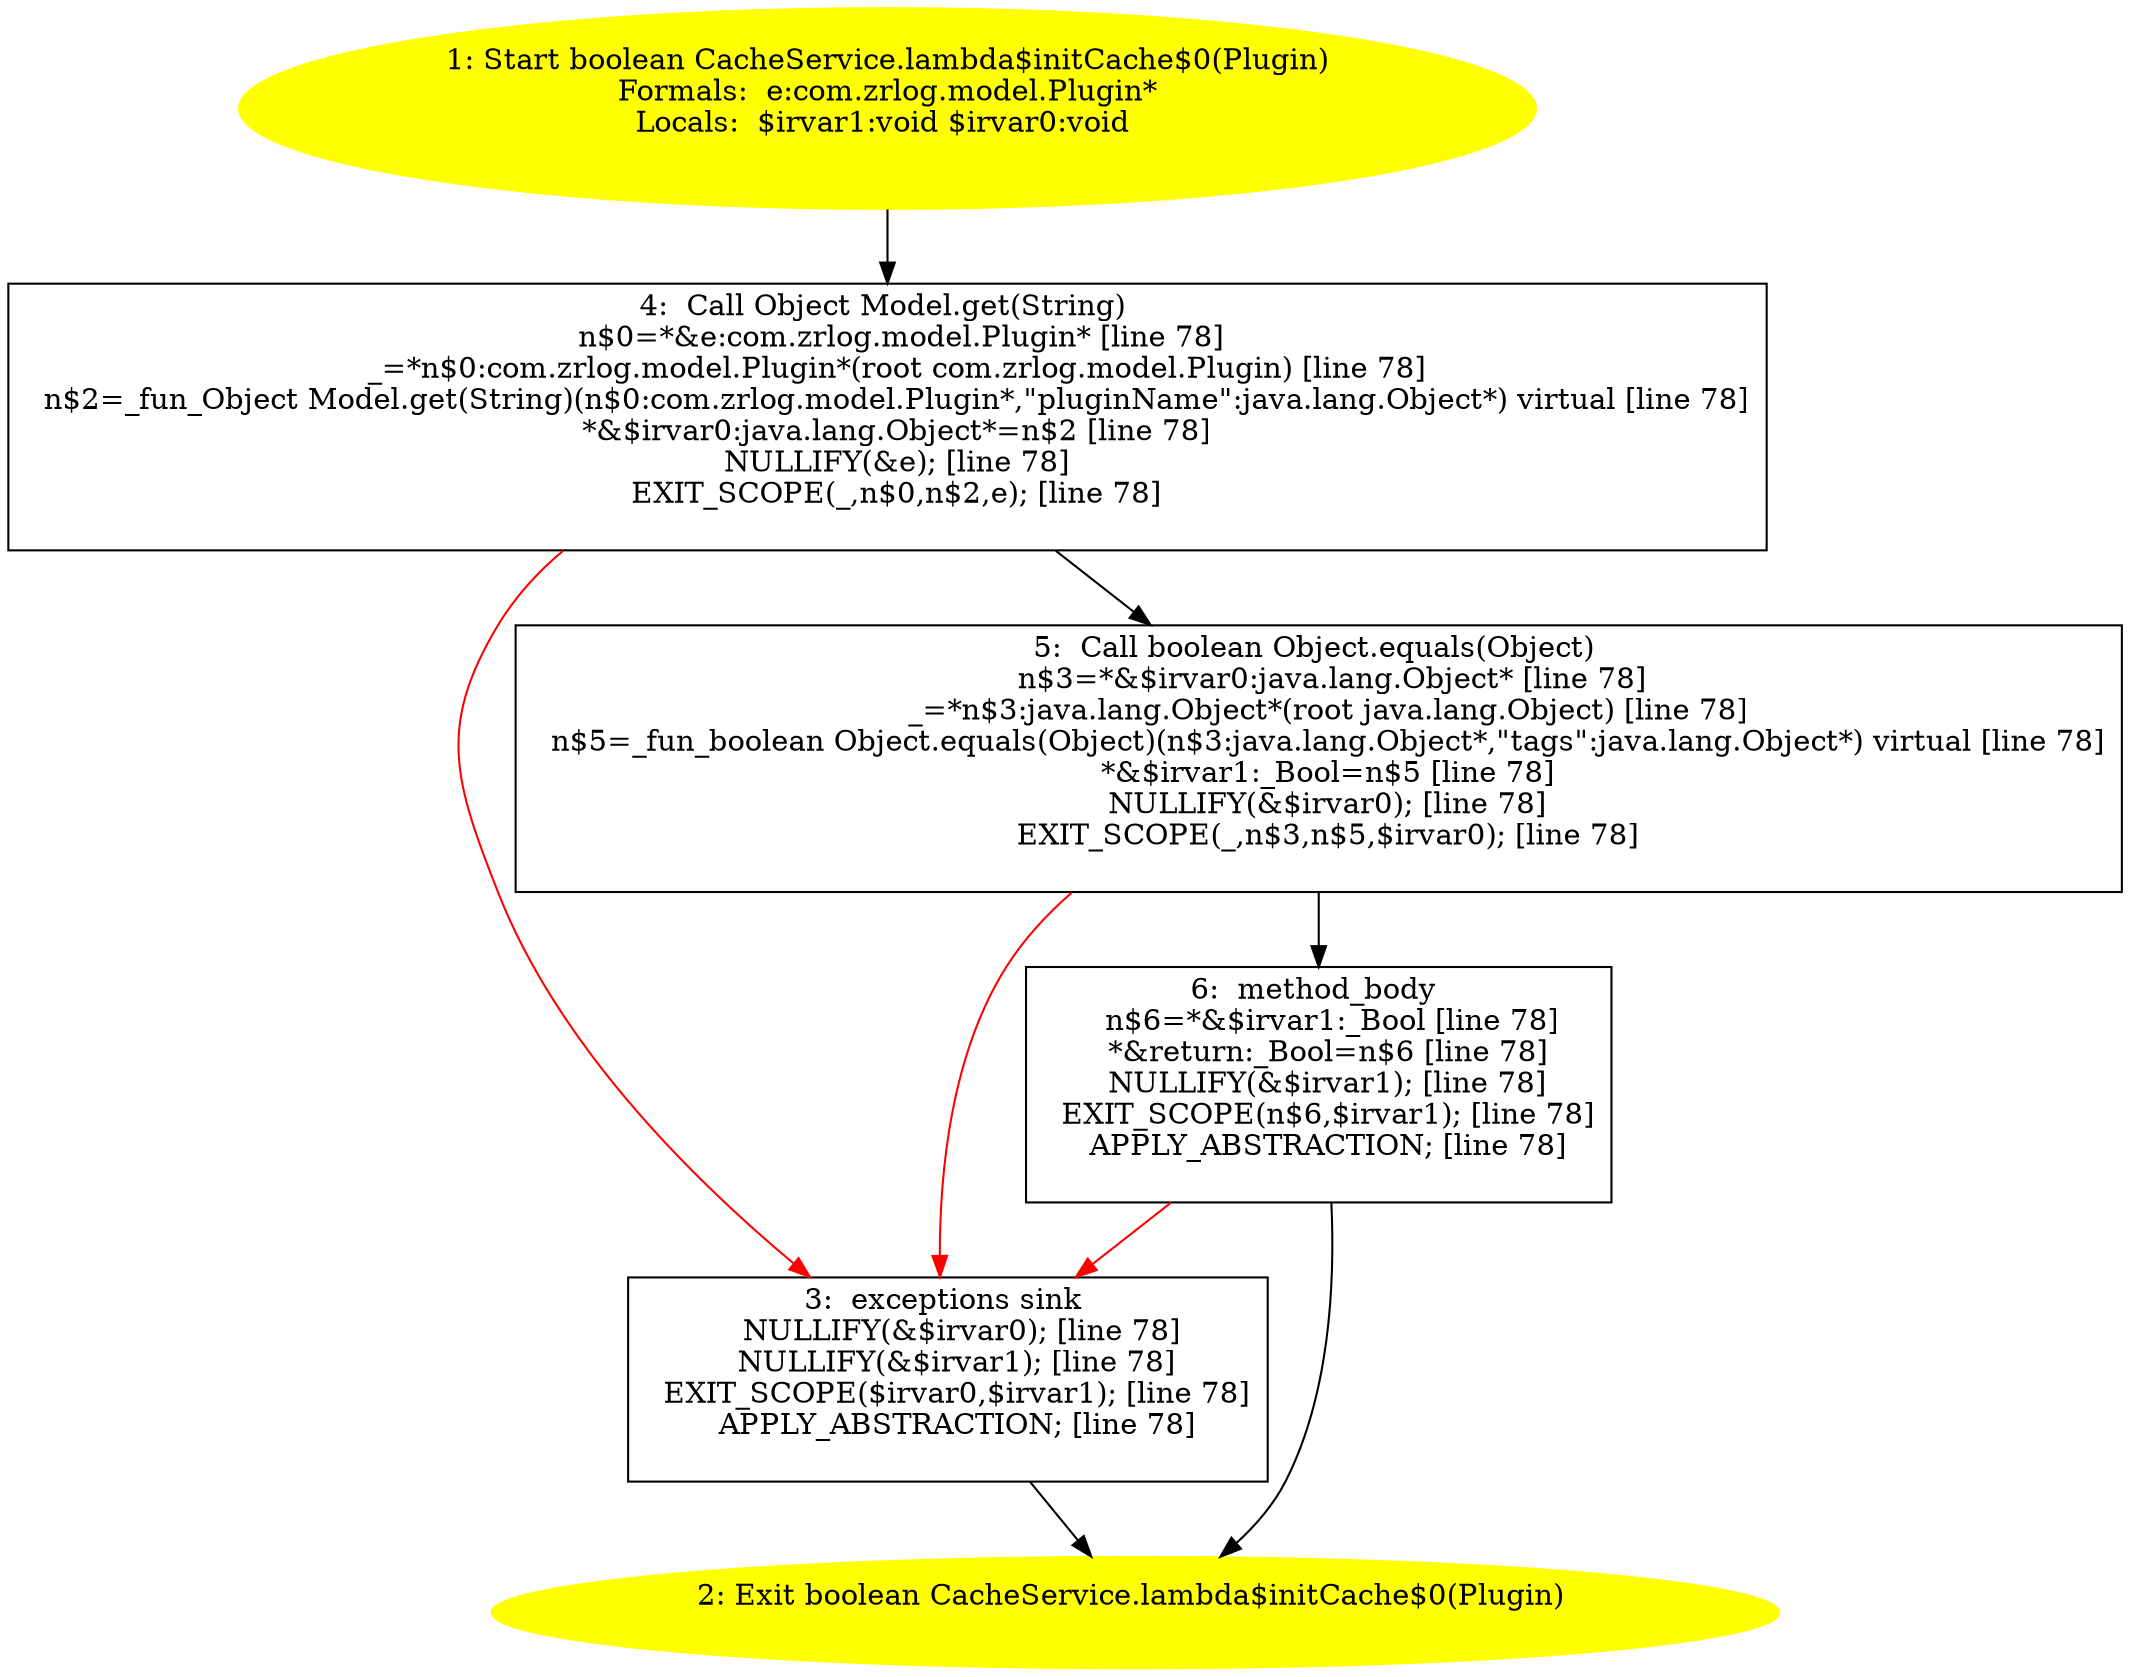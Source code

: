 /* @generated */
digraph cfg {
"com.zrlog.web.cache.CacheService.lambda$initCache$0(com.zrlog.model.Plugin):boolean.75ff780b6cf304fce4d5e409248c7ac1_1" [label="1: Start boolean CacheService.lambda$initCache$0(Plugin)\nFormals:  e:com.zrlog.model.Plugin*\nLocals:  $irvar1:void $irvar0:void \n  " color=yellow style=filled]
	

	 "com.zrlog.web.cache.CacheService.lambda$initCache$0(com.zrlog.model.Plugin):boolean.75ff780b6cf304fce4d5e409248c7ac1_1" -> "com.zrlog.web.cache.CacheService.lambda$initCache$0(com.zrlog.model.Plugin):boolean.75ff780b6cf304fce4d5e409248c7ac1_4" ;
"com.zrlog.web.cache.CacheService.lambda$initCache$0(com.zrlog.model.Plugin):boolean.75ff780b6cf304fce4d5e409248c7ac1_2" [label="2: Exit boolean CacheService.lambda$initCache$0(Plugin) \n  " color=yellow style=filled]
	

"com.zrlog.web.cache.CacheService.lambda$initCache$0(com.zrlog.model.Plugin):boolean.75ff780b6cf304fce4d5e409248c7ac1_3" [label="3:  exceptions sink \n   NULLIFY(&$irvar0); [line 78]\n  NULLIFY(&$irvar1); [line 78]\n  EXIT_SCOPE($irvar0,$irvar1); [line 78]\n  APPLY_ABSTRACTION; [line 78]\n " shape="box"]
	

	 "com.zrlog.web.cache.CacheService.lambda$initCache$0(com.zrlog.model.Plugin):boolean.75ff780b6cf304fce4d5e409248c7ac1_3" -> "com.zrlog.web.cache.CacheService.lambda$initCache$0(com.zrlog.model.Plugin):boolean.75ff780b6cf304fce4d5e409248c7ac1_2" ;
"com.zrlog.web.cache.CacheService.lambda$initCache$0(com.zrlog.model.Plugin):boolean.75ff780b6cf304fce4d5e409248c7ac1_4" [label="4:  Call Object Model.get(String) \n   n$0=*&e:com.zrlog.model.Plugin* [line 78]\n  _=*n$0:com.zrlog.model.Plugin*(root com.zrlog.model.Plugin) [line 78]\n  n$2=_fun_Object Model.get(String)(n$0:com.zrlog.model.Plugin*,\"pluginName\":java.lang.Object*) virtual [line 78]\n  *&$irvar0:java.lang.Object*=n$2 [line 78]\n  NULLIFY(&e); [line 78]\n  EXIT_SCOPE(_,n$0,n$2,e); [line 78]\n " shape="box"]
	

	 "com.zrlog.web.cache.CacheService.lambda$initCache$0(com.zrlog.model.Plugin):boolean.75ff780b6cf304fce4d5e409248c7ac1_4" -> "com.zrlog.web.cache.CacheService.lambda$initCache$0(com.zrlog.model.Plugin):boolean.75ff780b6cf304fce4d5e409248c7ac1_5" ;
	 "com.zrlog.web.cache.CacheService.lambda$initCache$0(com.zrlog.model.Plugin):boolean.75ff780b6cf304fce4d5e409248c7ac1_4" -> "com.zrlog.web.cache.CacheService.lambda$initCache$0(com.zrlog.model.Plugin):boolean.75ff780b6cf304fce4d5e409248c7ac1_3" [color="red" ];
"com.zrlog.web.cache.CacheService.lambda$initCache$0(com.zrlog.model.Plugin):boolean.75ff780b6cf304fce4d5e409248c7ac1_5" [label="5:  Call boolean Object.equals(Object) \n   n$3=*&$irvar0:java.lang.Object* [line 78]\n  _=*n$3:java.lang.Object*(root java.lang.Object) [line 78]\n  n$5=_fun_boolean Object.equals(Object)(n$3:java.lang.Object*,\"tags\":java.lang.Object*) virtual [line 78]\n  *&$irvar1:_Bool=n$5 [line 78]\n  NULLIFY(&$irvar0); [line 78]\n  EXIT_SCOPE(_,n$3,n$5,$irvar0); [line 78]\n " shape="box"]
	

	 "com.zrlog.web.cache.CacheService.lambda$initCache$0(com.zrlog.model.Plugin):boolean.75ff780b6cf304fce4d5e409248c7ac1_5" -> "com.zrlog.web.cache.CacheService.lambda$initCache$0(com.zrlog.model.Plugin):boolean.75ff780b6cf304fce4d5e409248c7ac1_6" ;
	 "com.zrlog.web.cache.CacheService.lambda$initCache$0(com.zrlog.model.Plugin):boolean.75ff780b6cf304fce4d5e409248c7ac1_5" -> "com.zrlog.web.cache.CacheService.lambda$initCache$0(com.zrlog.model.Plugin):boolean.75ff780b6cf304fce4d5e409248c7ac1_3" [color="red" ];
"com.zrlog.web.cache.CacheService.lambda$initCache$0(com.zrlog.model.Plugin):boolean.75ff780b6cf304fce4d5e409248c7ac1_6" [label="6:  method_body \n   n$6=*&$irvar1:_Bool [line 78]\n  *&return:_Bool=n$6 [line 78]\n  NULLIFY(&$irvar1); [line 78]\n  EXIT_SCOPE(n$6,$irvar1); [line 78]\n  APPLY_ABSTRACTION; [line 78]\n " shape="box"]
	

	 "com.zrlog.web.cache.CacheService.lambda$initCache$0(com.zrlog.model.Plugin):boolean.75ff780b6cf304fce4d5e409248c7ac1_6" -> "com.zrlog.web.cache.CacheService.lambda$initCache$0(com.zrlog.model.Plugin):boolean.75ff780b6cf304fce4d5e409248c7ac1_2" ;
	 "com.zrlog.web.cache.CacheService.lambda$initCache$0(com.zrlog.model.Plugin):boolean.75ff780b6cf304fce4d5e409248c7ac1_6" -> "com.zrlog.web.cache.CacheService.lambda$initCache$0(com.zrlog.model.Plugin):boolean.75ff780b6cf304fce4d5e409248c7ac1_3" [color="red" ];
}
